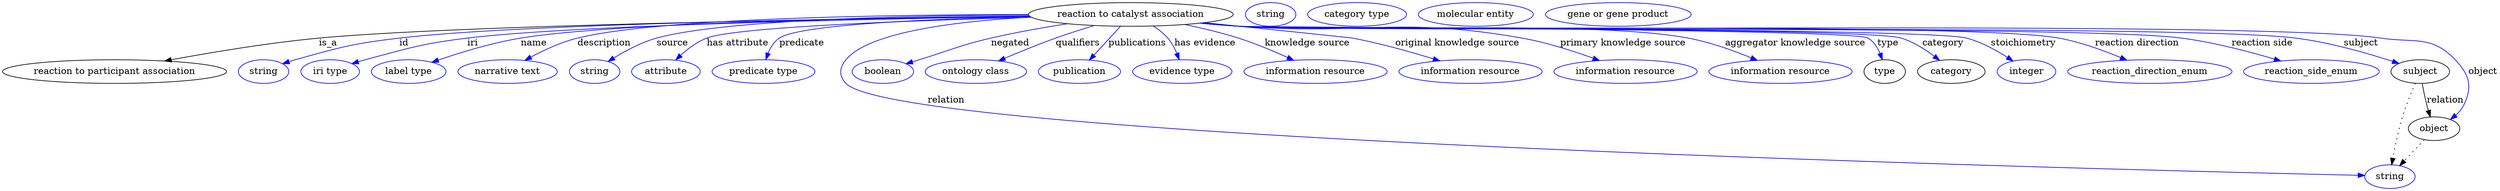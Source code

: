 digraph {
	graph [bb="0,0,3080,283"];
	node [label="\N"];
	"reaction to catalyst association"	[height=0.5,
		label="reaction to catalyst association",
		pos="1395,265",
		width=3.3039];
	"reaction to participant association"	[height=0.5,
		pos="129.99,178",
		width=3.6108];
	"reaction to catalyst association" -> "reaction to participant association"	[label=is_a,
		lp="391.99,221.5",
		pos="e,190.67,193.96 1277,262.33 1048.1,258.69 551.15,248.75 380.99,229 319.44,221.86 250.46,207.66 200.42,196.21"];
	id	[color=blue,
		height=0.5,
		label=string,
		pos="308.99,178",
		width=0.84854];
	"reaction to catalyst association" -> id	[color=blue,
		label=id,
		lp="488.49,221.5",
		pos="e,332.44,189.71 1277,262.45 1066.2,259.19 632.73,250.09 482.99,229 422.25,220.45 407.18,215.39 348.99,196 346.61,195.21 344.17,194.33 \
341.73,193.41",
		style=solid];
	iri	[color=blue,
		height=0.5,
		label="iri type",
		pos="393.99,178",
		width=1.011];
	"reaction to catalyst association" -> iri	[color=blue,
		label=iri,
		lp="576.49,221.5",
		pos="e,422.05,189.9 1277.6,262 1083.2,258.19 702.88,248.47 569.99,229 511.01,220.36 496.91,213.69 439.99,196 437.24,195.15 434.42,194.22 \
431.6,193.26",
		style=solid];
	name	[color=blue,
		height=0.5,
		label="label type",
		pos="493.99,178",
		width=1.2638];
	"reaction to catalyst association" -> name	[color=blue,
		label=name,
		lp="655.49,221.5",
		pos="e,523.51,191.89 1276.8,262.6 1095.8,259.76 758.42,251.55 639.99,229 602.63,221.89 561.81,207.29 532.85,195.69",
		style=solid];
	description	[color=blue,
		height=0.5,
		label="narrative text",
		pos="614.99,178",
		width=1.6068];
	"reaction to catalyst association" -> description	[color=blue,
		label=description,
		lp="740.49,221.5",
		pos="e,638,194.77 1276,264.07 1108.8,263.11 813.12,257.3 709.99,229 687.64,222.87 664.59,210.9 646.8,200.21",
		style=solid];
	source	[color=blue,
		height=0.5,
		label=string,
		pos="720.99,178",
		width=0.84854];
	"reaction to catalyst association" -> source	[color=blue,
		label=source,
		lp="824.99,221.5",
		pos="e,738.94,192.83 1276.3,263.41 1130.4,261.55 891.68,254.55 806.99,229 785.5,222.52 763.67,209.73 747.38,198.72",
		style=solid];
	"has attribute"	[color=blue,
		height=0.5,
		label=attribute,
		pos="809.99,178",
		width=1.1193];
	"reaction to catalyst association" -> "has attribute"	[color=blue,
		label="has attribute",
		lp="903.49,221.5",
		pos="e,823.98,195.17 1275.9,264.54 1144.2,263.64 941.07,257.44 869.99,229 855.4,223.16 841.73,212.37 831.13,202.29",
		style=solid];
	predicate	[color=blue,
		height=0.5,
		label="predicate type",
		pos="928.99,178",
		width=1.679];
	"reaction to catalyst association" -> predicate	[color=blue,
		label=predicate,
		lp="977.99,221.5",
		pos="e,932.6,196.29 1279.3,260.76 1157.4,256.42 979.33,247.07 952.99,229 945.03,223.54 939.62,214.69 935.99,205.94",
		style=solid];
	relation	[color=blue,
		height=0.5,
		label=string,
		pos="2943,18",
		width=0.84854];
	"reaction to catalyst association" -> relation	[color=blue,
		label=relation,
		lp="1118,134.5",
		pos="e,2912.3,18.819 1276.1,264.07 1144.7,260.25 960.75,241 1036,160 1167.5,18.447 2636.5,17.739 2902,18.776",
		style=solid];
	negated	[color=blue,
		height=0.5,
		label=boolean,
		pos="1083,178",
		width=1.0652];
	"reaction to catalyst association" -> negated	[color=blue,
		label=negated,
		lp="1248.5,221.5",
		pos="e,1112.3,189.7 1321.8,250.77 1292.1,244.89 1257.7,237.4 1227,229 1183.1,217 1173,211.08 1130,196 1127.3,195.06 1124.5,194.08 1121.7,\
193.08",
		style=solid];
	qualifiers	[color=blue,
		height=0.5,
		label="ontology class",
		pos="1201,178",
		width=1.7151];
	"reaction to catalyst association" -> qualifiers	[color=blue,
		label=qualifiers,
		lp="1330.5,221.5",
		pos="e,1230.7,194.06 1352.1,248.11 1337.1,242.34 1320.2,235.61 1305,229 1283.2,219.54 1259.3,208.11 1239.9,198.57",
		style=solid];
	publications	[color=blue,
		height=0.5,
		label=publication,
		pos="1331,178",
		width=1.3902];
	"reaction to catalyst association" -> publications	[color=blue,
		label=publications,
		lp="1400.5,221.5",
		pos="e,1343.5,195.6 1382,246.8 1372.7,234.43 1360,217.55 1349.6,203.74",
		style=solid];
	"has evidence"	[color=blue,
		height=0.5,
		label="evidence type",
		pos="1459,178",
		width=1.661];
	"reaction to catalyst association" -> "has evidence"	[color=blue,
		label="has evidence",
		lp="1481,221.5",
		pos="e,1453.6,196.26 1419,247.19 1425.4,241.89 1432,235.67 1437,229 1442.3,222 1446.6,213.53 1450,205.58",
		style=solid];
	"knowledge source"	[color=blue,
		height=0.5,
		label="information resource",
		pos="1622,178",
		width=2.3651];
	"reaction to catalyst association" -> "knowledge source"	[color=blue,
		label="knowledge source",
		lp="1604.5,221.5",
		pos="e,1592.7,195.13 1455.5,249.45 1476.2,243.84 1499.4,236.87 1520,229 1541.7,220.73 1565,209.49 1583.9,199.76",
		style=solid];
	"original knowledge source"	[color=blue,
		height=0.5,
		label="information resource",
		pos="1810,178",
		width=2.3651];
	"reaction to catalyst association" -> "original knowledge source"	[color=blue,
		label="original knowledge source",
		lp="1781.5,221.5",
		pos="e,1770.9,194.1 1480.7,252.51 1494.5,250.66 1508.6,248.78 1522,247 1582.4,238.96 1598.5,242.58 1658,229 1693.1,220.96 1731.7,208.22 \
1761.2,197.61",
		style=solid];
	"primary knowledge source"	[color=blue,
		height=0.5,
		label="information resource",
		pos="1998,178",
		width=2.3651];
	"reaction to catalyst association" -> "primary knowledge source"	[color=blue,
		label="primary knowledge source",
		lp="1983,221.5",
		pos="e,1963.4,194.53 1477.5,251.98 1492.3,250.11 1507.6,248.35 1522,247 1670.9,233.07 1711.4,258.46 1858,229 1891,222.37 1926.7,209.51 \
1953.8,198.49",
		style=solid];
	"aggregator knowledge source"	[color=blue,
		height=0.5,
		label="information resource",
		pos="2186,178",
		width=2.3651];
	"reaction to catalyst association" -> "aggregator knowledge source"	[color=blue,
		label="aggregator knowledge source",
		lp="2190,221.5",
		pos="e,2154.8,194.88 1476.5,251.87 1491.6,249.97 1507.2,248.23 1522,247 1641.2,237.05 1942.9,253.42 2060,229 2089.7,222.81 2121.4,210.18 \
2145.6,199.16",
		style=solid];
	type	[height=0.5,
		pos="2316,178",
		width=0.75];
	"reaction to catalyst association" -> type	[color=blue,
		label=type,
		lp="2305,221.5",
		pos="e,2307.4,195.28 1476.1,251.79 1491.3,249.89 1507.1,248.17 1522,247 1563.6,243.72 2236.3,247.1 2274,229 2285.4,223.53 2294.8,213.36 \
2301.8,203.61",
		style=solid];
	category	[height=0.5,
		pos="2402,178",
		width=1.1374];
	"reaction to catalyst association" -> category	[color=blue,
		label=category,
		lp="2378.5,221.5",
		pos="e,2383.7,194.24 1476.1,251.78 1491.3,249.87 1507.1,248.16 1522,247 1610.5,240.1 2235.8,254.2 2321,229 2340.7,223.16 2360.4,211.16 \
2375.5,200.39",
		style=solid];
	stoichiometry	[color=blue,
		height=0.5,
		label=integer,
		pos="2496,178",
		width=0.97491];
	"reaction to catalyst association" -> stoichiometry	[color=blue,
		label=stoichiometry,
		lp="2481,221.5",
		pos="e,2476.8,193.31 1476.1,251.75 1491.3,249.85 1507.1,248.14 1522,247 1619.9,239.47 2311.1,254.61 2406,229 2428.5,222.93 2451.4,210.09 \
2468.5,198.94",
		style=solid];
	"reaction direction"	[color=blue,
		height=0.5,
		label=reaction_direction_enum,
		pos="2648,178",
		width=2.7442];
	"reaction to catalyst association" -> "reaction direction"	[color=blue,
		label="reaction direction",
		lp="2621,221.5",
		pos="e,2616.9,195.14 1475.8,251.77 1491.1,249.85 1507,248.13 1522,247 1632.9,238.61 2413.9,251.02 2523,229 2552.4,223.06 2583.8,210.49 \
2607.7,199.44",
		style=solid];
	"reaction side"	[color=blue,
		height=0.5,
		label=reaction_side_enum,
		pos="2847,178",
		width=2.2748];
	"reaction to catalyst association" -> "reaction side"	[color=blue,
		label="reaction side",
		lp="2775,221.5",
		pos="e,2806.9,193.81 1475.8,251.74 1491.1,249.82 1507,248.12 1522,247 1777.1,228 2420,266.65 2673,229 2715.7,222.64 2762.7,208.7 2797.1,\
197.15",
		style=solid];
	subject	[height=0.5,
		pos="2983,178",
		width=0.99297];
	"reaction to catalyst association" -> subject	[color=blue,
		label=subject,
		lp="2899.5,221.5",
		pos="e,2955.7,189.84 1475.8,251.72 1491.1,249.81 1507,248.1 1522,247 1808.4,225.91 2529.5,268.22 2814,229 2860.7,222.55 2912.5,205.72 \
2946.3,193.36",
		style=solid];
	object	[height=0.5,
		pos="3003,91",
		width=0.9027];
	"reaction to catalyst association" -> object	[color=blue,
		label=object,
		lp="3063,178",
		pos="e,3022.8,105.43 1475.8,251.7 1491.1,249.79 1507,248.09 1522,247 1677.3,235.65 2769.3,253.6 2923,229 2971.3,221.27 2994.9,232.04 \
3028,196 3049,173.07 3052.3,155.59 3040,127 3037.7,121.72 3034.2,116.87 3030.2,112.56",
		style=solid];
	association_type	[color=blue,
		height=0.5,
		label=string,
		pos="1562,265",
		width=0.84854];
	association_category	[color=blue,
		height=0.5,
		label="category type",
		pos="1669,265",
		width=1.6249];
	subject -> relation	[pos="e,2946.1,36.027 2977.3,160.08 2972.8,146.39 2966.5,126.58 2962,109 2956.6,88.036 2951.5,64.025 2948,46.079",
		style=dotted];
	subject -> object	[label=relation,
		lp="3015,134.5",
		pos="e,2999,108.89 2987,159.8 2989.8,148.09 2993.5,132.34 2996.6,118.97"];
	"reaction to participant association_subject"	[color=blue,
		height=0.5,
		label="molecular entity",
		pos="1814,265",
		width=1.9137];
	object -> relation	[pos="e,2956.3,34.713 2989.7,74.243 2981.8,64.959 2971.7,53.033 2963,42.64",
		style=dotted];
	"reaction to catalyst association_object"	[color=blue,
		height=0.5,
		label="gene or gene product",
		pos="1986,265",
		width=2.3651];
}
